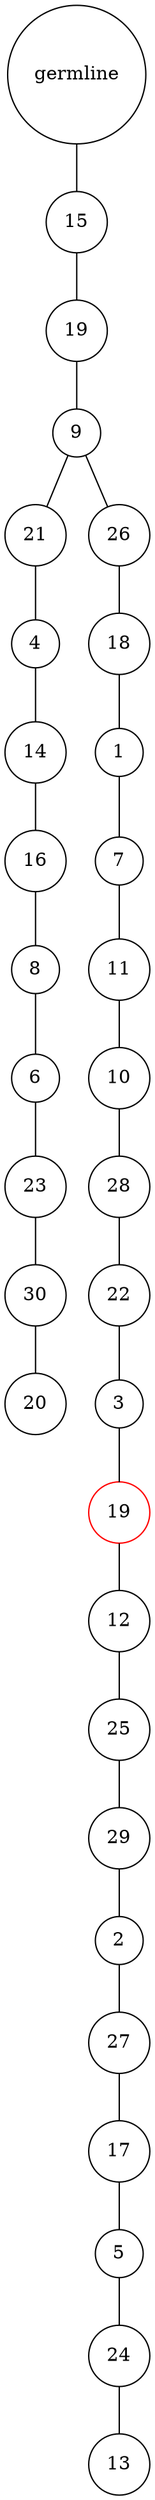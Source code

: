 graph {
	rankdir=UD;
	splines=line;
	node [shape=circle]
	"0x7f4a1dfbbb20" [label="germline"];
	"0x7f4a1dfbbb50" [label="15"];
	"0x7f4a1dfbbb20" -- "0x7f4a1dfbbb50" ;
	"0x7f4a1dfbbb80" [label="19"];
	"0x7f4a1dfbbb50" -- "0x7f4a1dfbbb80" ;
	"0x7f4a1dfbbbb0" [label="9"];
	"0x7f4a1dfbbb80" -- "0x7f4a1dfbbbb0" ;
	"0x7f4a1dfbbbe0" [label="21"];
	"0x7f4a1dfbbbb0" -- "0x7f4a1dfbbbe0" ;
	"0x7f4a1dfbbc10" [label="4"];
	"0x7f4a1dfbbbe0" -- "0x7f4a1dfbbc10" ;
	"0x7f4a1dfbbc40" [label="14"];
	"0x7f4a1dfbbc10" -- "0x7f4a1dfbbc40" ;
	"0x7f4a1dfbbc70" [label="16"];
	"0x7f4a1dfbbc40" -- "0x7f4a1dfbbc70" ;
	"0x7f4a1dfbbca0" [label="8"];
	"0x7f4a1dfbbc70" -- "0x7f4a1dfbbca0" ;
	"0x7f4a1dfbbcd0" [label="6"];
	"0x7f4a1dfbbca0" -- "0x7f4a1dfbbcd0" ;
	"0x7f4a1dfbbd00" [label="23"];
	"0x7f4a1dfbbcd0" -- "0x7f4a1dfbbd00" ;
	"0x7f4a1dfbbd30" [label="30"];
	"0x7f4a1dfbbd00" -- "0x7f4a1dfbbd30" ;
	"0x7f4a1dfbbd60" [label="20"];
	"0x7f4a1dfbbd30" -- "0x7f4a1dfbbd60" ;
	"0x7f4a1dfbbd90" [label="26"];
	"0x7f4a1dfbbbb0" -- "0x7f4a1dfbbd90" ;
	"0x7f4a1dfbbdc0" [label="18"];
	"0x7f4a1dfbbd90" -- "0x7f4a1dfbbdc0" ;
	"0x7f4a1dfbbdf0" [label="1"];
	"0x7f4a1dfbbdc0" -- "0x7f4a1dfbbdf0" ;
	"0x7f4a1dfbbe20" [label="7"];
	"0x7f4a1dfbbdf0" -- "0x7f4a1dfbbe20" ;
	"0x7f4a1dfbbe50" [label="11"];
	"0x7f4a1dfbbe20" -- "0x7f4a1dfbbe50" ;
	"0x7f4a1dfbbe80" [label="10"];
	"0x7f4a1dfbbe50" -- "0x7f4a1dfbbe80" ;
	"0x7f4a1dfbbeb0" [label="28"];
	"0x7f4a1dfbbe80" -- "0x7f4a1dfbbeb0" ;
	"0x7f4a1dfbbee0" [label="22"];
	"0x7f4a1dfbbeb0" -- "0x7f4a1dfbbee0" ;
	"0x7f4a1dfbbf10" [label="3"];
	"0x7f4a1dfbbee0" -- "0x7f4a1dfbbf10" ;
	"0x7f4a1dfbbf40" [label="19",color="red"];
	"0x7f4a1dfbbf10" -- "0x7f4a1dfbbf40" ;
	"0x7f4a1dfbbf70" [label="12"];
	"0x7f4a1dfbbf40" -- "0x7f4a1dfbbf70" ;
	"0x7f4a1dfbbfa0" [label="25"];
	"0x7f4a1dfbbf70" -- "0x7f4a1dfbbfa0" ;
	"0x7f4a1dfbbfd0" [label="29"];
	"0x7f4a1dfbbfa0" -- "0x7f4a1dfbbfd0" ;
	"0x7f4a1dfc9040" [label="2"];
	"0x7f4a1dfbbfd0" -- "0x7f4a1dfc9040" ;
	"0x7f4a1dfc9070" [label="27"];
	"0x7f4a1dfc9040" -- "0x7f4a1dfc9070" ;
	"0x7f4a1dfc90a0" [label="17"];
	"0x7f4a1dfc9070" -- "0x7f4a1dfc90a0" ;
	"0x7f4a1dfc90d0" [label="5"];
	"0x7f4a1dfc90a0" -- "0x7f4a1dfc90d0" ;
	"0x7f4a1dfc9100" [label="24"];
	"0x7f4a1dfc90d0" -- "0x7f4a1dfc9100" ;
	"0x7f4a1dfc9130" [label="13"];
	"0x7f4a1dfc9100" -- "0x7f4a1dfc9130" ;
}
